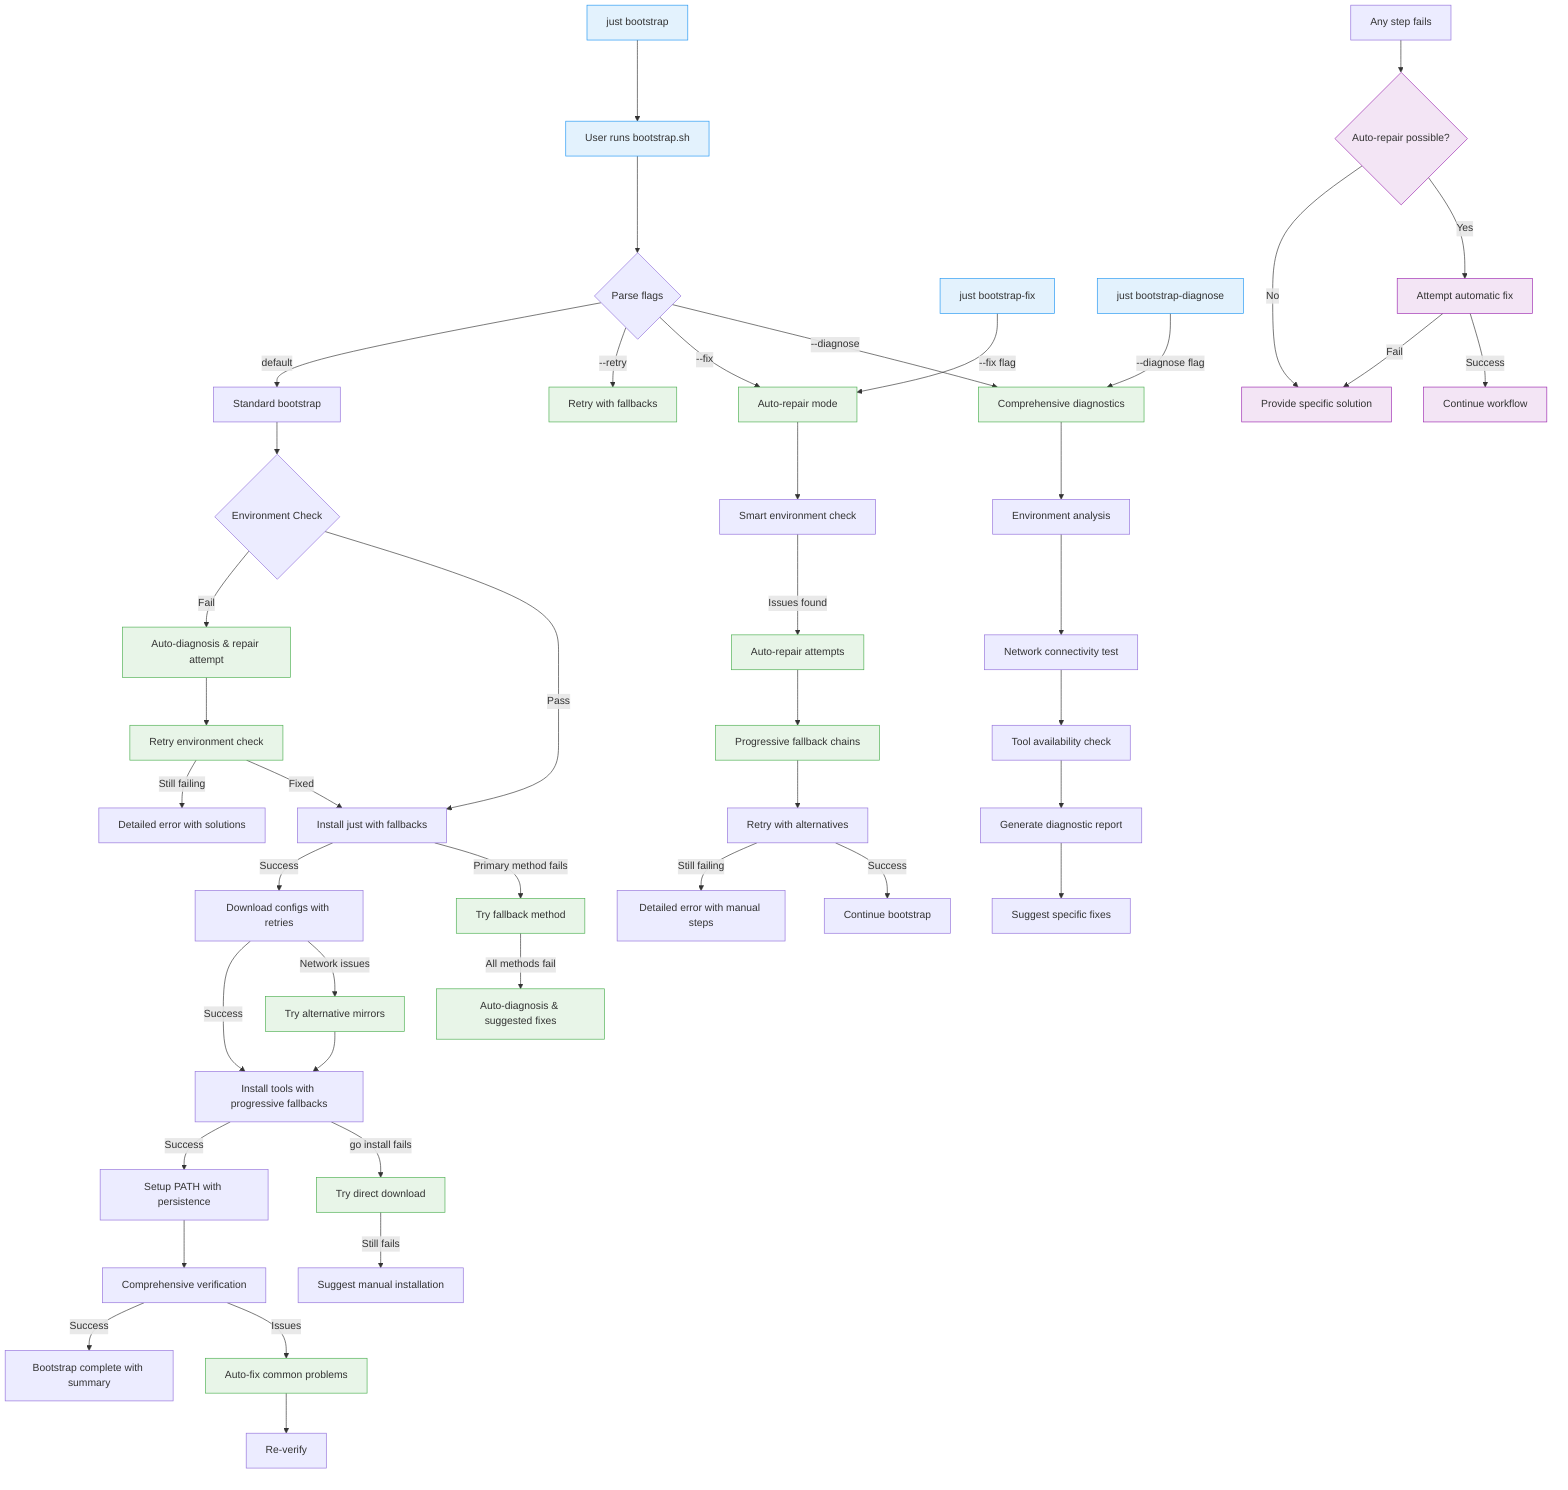 graph TD
    A[User runs bootstrap.sh] --> B{Parse flags}
    B -->|--diagnose| C[Comprehensive diagnostics]
    B -->|--fix| D[Auto-repair mode]
    B -->|--retry| E[Retry with fallbacks]
    B -->|default| F[Standard bootstrap]
    
    C --> G[Environment analysis]
    G --> H[Network connectivity test]
    H --> I[Tool availability check]
    I --> J[Generate diagnostic report]
    J --> K[Suggest specific fixes]
    
    D --> L[Smart environment check]
    L -->|Issues found| M[Auto-repair attempts]
    M --> N[Progressive fallback chains]
    N --> O[Retry with alternatives]
    O -->|Success| P[Continue bootstrap]
    O -->|Still failing| Q[Detailed error with manual steps]
    
    F --> R{Environment Check}
    R -->|Pass| S[Install just with fallbacks]
    R -->|Fail| T[Auto-diagnosis & repair attempt]
    T --> U[Retry environment check]
    U -->|Fixed| S
    U -->|Still failing| V[Detailed error with solutions]
    
    S -->|Primary method fails| W[Try fallback method]
    W -->|All methods fail| X[Auto-diagnosis & suggested fixes]
    S -->|Success| Y[Download configs with retries]
    
    Y -->|Network issues| Z[Try alternative mirrors]
    Y -->|Success| AA[Install tools with progressive fallbacks]
    Z --> AA
    
    AA -->|go install fails| BB[Try direct download]
    BB -->|Still fails| CC[Suggest manual installation]
    AA -->|Success| DD[Setup PATH with persistence]
    
    DD --> EE[Comprehensive verification]
    EE -->|Issues| FF[Auto-fix common problems]
    FF --> GG[Re-verify]
    EE -->|Success| HH[Bootstrap complete with summary]
    
    %% Integration with justfile
    II[just bootstrap] --> A
    JJ[just bootstrap-fix] --> |--fix flag| D
    KK[just bootstrap-diagnose] --> |--diagnose flag| C
    
    %% Smart error handling
    LL[Any step fails] --> MM{Auto-repair possible?}
    MM -->|Yes| NN[Attempt automatic fix]
    MM -->|No| OO[Provide specific solution]
    NN -->|Success| PP[Continue workflow]
    NN -->|Fail| OO
    
    classDef enhanced fill:#e8f5e8,stroke:#4caf50
    classDef integration fill:#e3f2fd,stroke:#2196f3
    classDef smart fill:#f3e5f5,stroke:#9c27b0
    
    class C,D,E,M,N,T,U,W,X,Z,BB,FF enhanced
    class II,JJ,KK,A integration
    class MM,NN,OO,PP smart